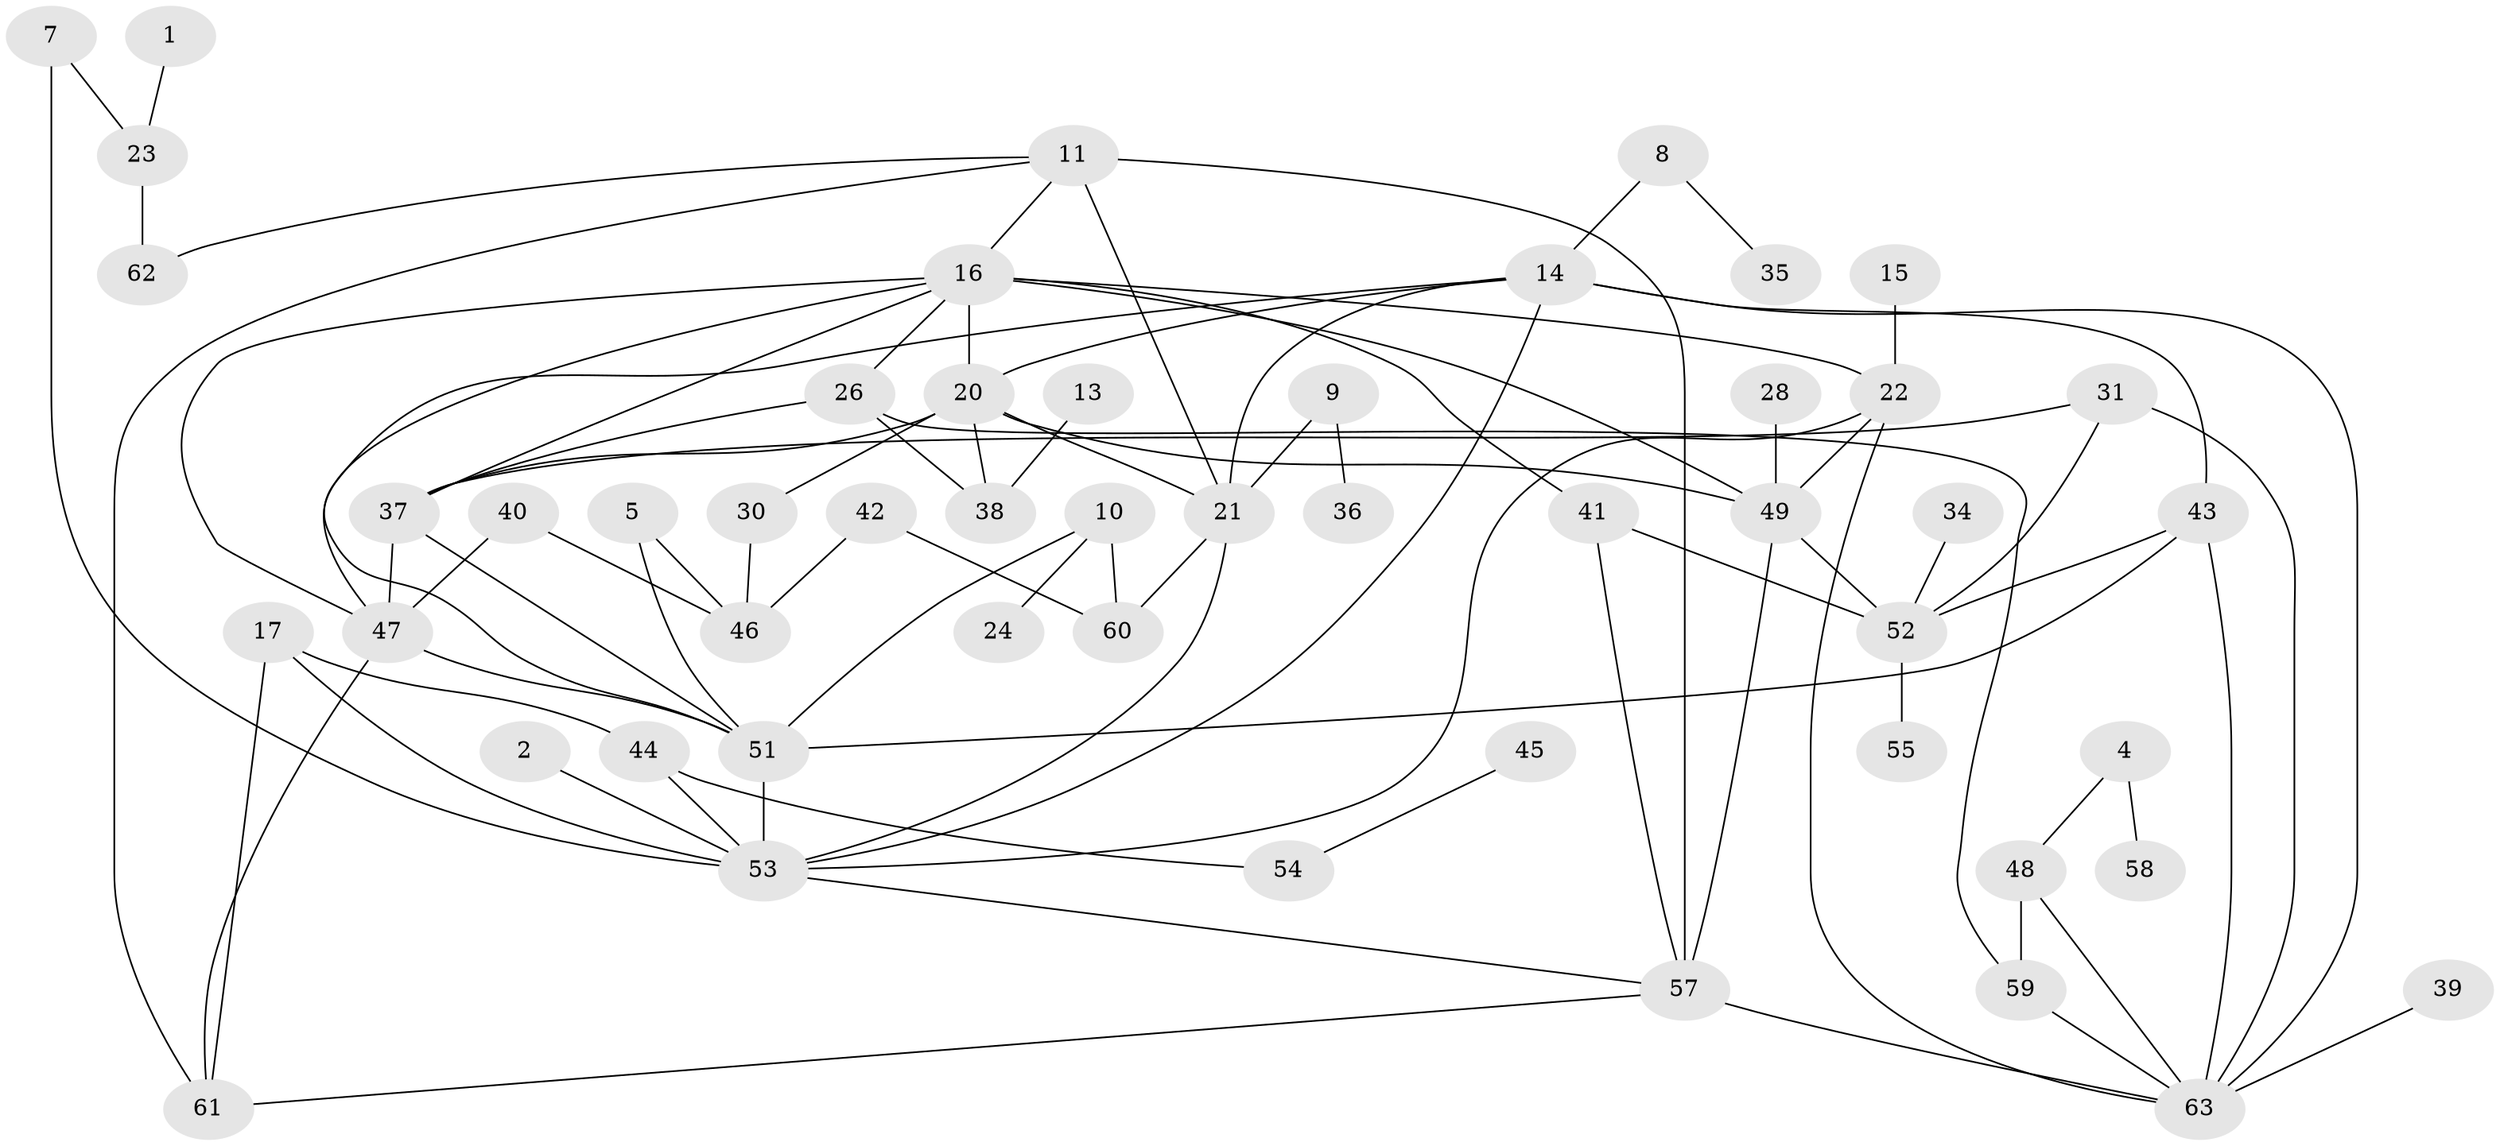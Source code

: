 // original degree distribution, {2: 0.30158730158730157, 3: 0.15079365079365079, 1: 0.21428571428571427, 4: 0.1111111111111111, 5: 0.11904761904761904, 0: 0.0873015873015873, 7: 0.007936507936507936, 8: 0.007936507936507936}
// Generated by graph-tools (version 1.1) at 2025/00/03/09/25 03:00:43]
// undirected, 51 vertices, 86 edges
graph export_dot {
graph [start="1"]
  node [color=gray90,style=filled];
  1;
  2;
  4;
  5;
  7;
  8;
  9;
  10;
  11;
  13;
  14;
  15;
  16;
  17;
  20;
  21;
  22;
  23;
  24;
  26;
  28;
  30;
  31;
  34;
  35;
  36;
  37;
  38;
  39;
  40;
  41;
  42;
  43;
  44;
  45;
  46;
  47;
  48;
  49;
  51;
  52;
  53;
  54;
  55;
  57;
  58;
  59;
  60;
  61;
  62;
  63;
  1 -- 23 [weight=1.0];
  2 -- 53 [weight=1.0];
  4 -- 48 [weight=1.0];
  4 -- 58 [weight=1.0];
  5 -- 46 [weight=1.0];
  5 -- 51 [weight=1.0];
  7 -- 23 [weight=1.0];
  7 -- 53 [weight=1.0];
  8 -- 14 [weight=1.0];
  8 -- 35 [weight=1.0];
  9 -- 21 [weight=1.0];
  9 -- 36 [weight=1.0];
  10 -- 24 [weight=1.0];
  10 -- 51 [weight=1.0];
  10 -- 60 [weight=1.0];
  11 -- 16 [weight=1.0];
  11 -- 21 [weight=1.0];
  11 -- 57 [weight=2.0];
  11 -- 61 [weight=1.0];
  11 -- 62 [weight=1.0];
  13 -- 38 [weight=1.0];
  14 -- 20 [weight=1.0];
  14 -- 21 [weight=1.0];
  14 -- 43 [weight=1.0];
  14 -- 47 [weight=1.0];
  14 -- 53 [weight=1.0];
  14 -- 63 [weight=1.0];
  15 -- 22 [weight=1.0];
  16 -- 20 [weight=1.0];
  16 -- 22 [weight=1.0];
  16 -- 26 [weight=1.0];
  16 -- 37 [weight=1.0];
  16 -- 41 [weight=1.0];
  16 -- 47 [weight=1.0];
  16 -- 49 [weight=1.0];
  16 -- 51 [weight=1.0];
  17 -- 44 [weight=1.0];
  17 -- 53 [weight=1.0];
  17 -- 61 [weight=1.0];
  20 -- 21 [weight=2.0];
  20 -- 30 [weight=1.0];
  20 -- 37 [weight=1.0];
  20 -- 38 [weight=1.0];
  20 -- 49 [weight=1.0];
  21 -- 53 [weight=1.0];
  21 -- 60 [weight=1.0];
  22 -- 49 [weight=1.0];
  22 -- 53 [weight=1.0];
  22 -- 63 [weight=1.0];
  23 -- 62 [weight=1.0];
  26 -- 37 [weight=1.0];
  26 -- 38 [weight=1.0];
  26 -- 59 [weight=1.0];
  28 -- 49 [weight=1.0];
  30 -- 46 [weight=1.0];
  31 -- 37 [weight=1.0];
  31 -- 52 [weight=1.0];
  31 -- 63 [weight=2.0];
  34 -- 52 [weight=1.0];
  37 -- 47 [weight=1.0];
  37 -- 51 [weight=1.0];
  39 -- 63 [weight=1.0];
  40 -- 46 [weight=1.0];
  40 -- 47 [weight=1.0];
  41 -- 52 [weight=1.0];
  41 -- 57 [weight=1.0];
  42 -- 46 [weight=1.0];
  42 -- 60 [weight=1.0];
  43 -- 51 [weight=1.0];
  43 -- 52 [weight=1.0];
  43 -- 63 [weight=1.0];
  44 -- 53 [weight=1.0];
  44 -- 54 [weight=1.0];
  45 -- 54 [weight=1.0];
  47 -- 51 [weight=1.0];
  47 -- 61 [weight=1.0];
  48 -- 59 [weight=1.0];
  48 -- 63 [weight=2.0];
  49 -- 52 [weight=1.0];
  49 -- 57 [weight=1.0];
  51 -- 53 [weight=1.0];
  52 -- 55 [weight=1.0];
  53 -- 57 [weight=1.0];
  57 -- 61 [weight=1.0];
  57 -- 63 [weight=1.0];
  59 -- 63 [weight=1.0];
}

